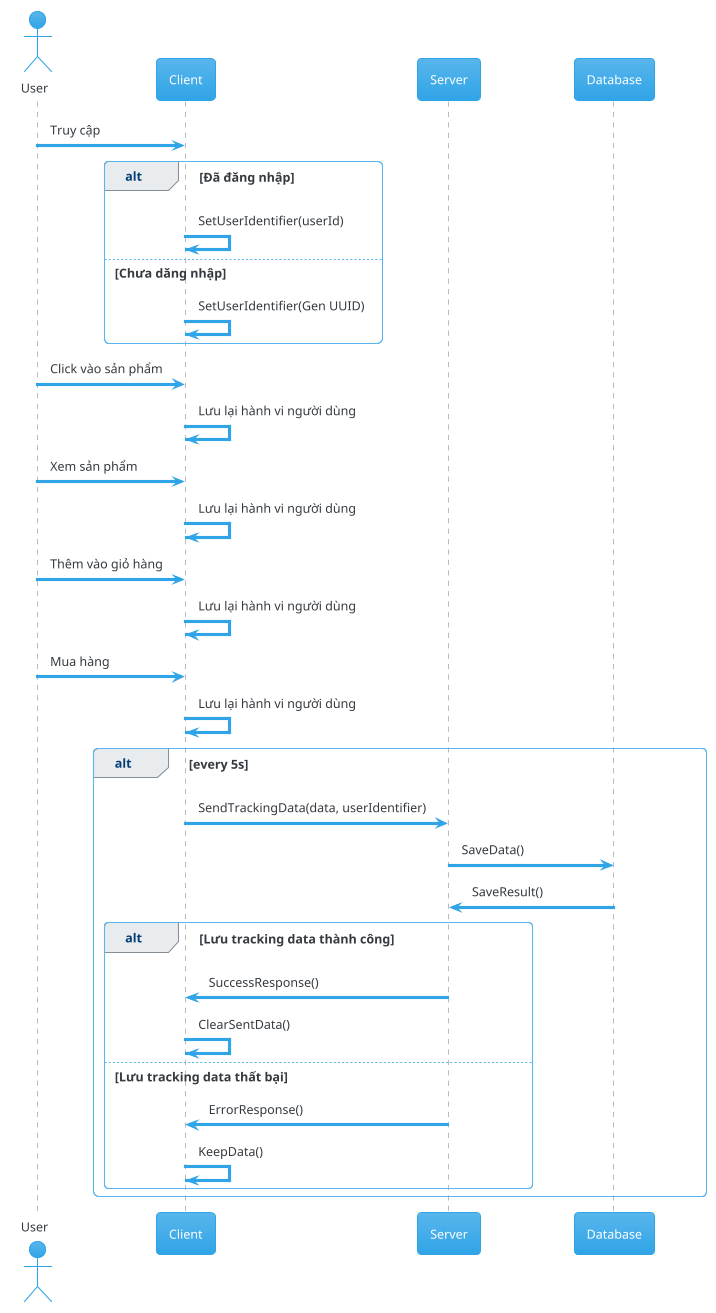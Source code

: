 @startuml tracking_user
!theme cerulean

actor       User       as u
participant Client as c
participant Server as s
participant Database as d

u -> c: Truy cập

alt Đã đăng nhập
  c -> c: SetUserIdentifier(userId)
else Chưa dăng nhập
  c -> c: SetUserIdentifier(Gen UUID)
end

u -> c: Click vào sản phẩm
c -> c: Lưu lại hành vi người dùng
u -> c: Xem sản phẩm
c -> c: Lưu lại hành vi người dùng
u -> c: Thêm vào giỏ hàng
c -> c: Lưu lại hành vi người dùng
u -> c: Mua hàng
c -> c: Lưu lại hành vi người dùng

alt every 5s
  c -> s: SendTrackingData(data, userIdentifier)
  s -> d: SaveData()
  d -> s: SaveResult()

  alt Lưu tracking data thành công
    s -> c: SuccessResponse()
    c -> c: ClearSentData()
  else Lưu tracking data thất bại
    s -> c: ErrorResponse()
    c -> c: KeepData()
  end
end

@endumc